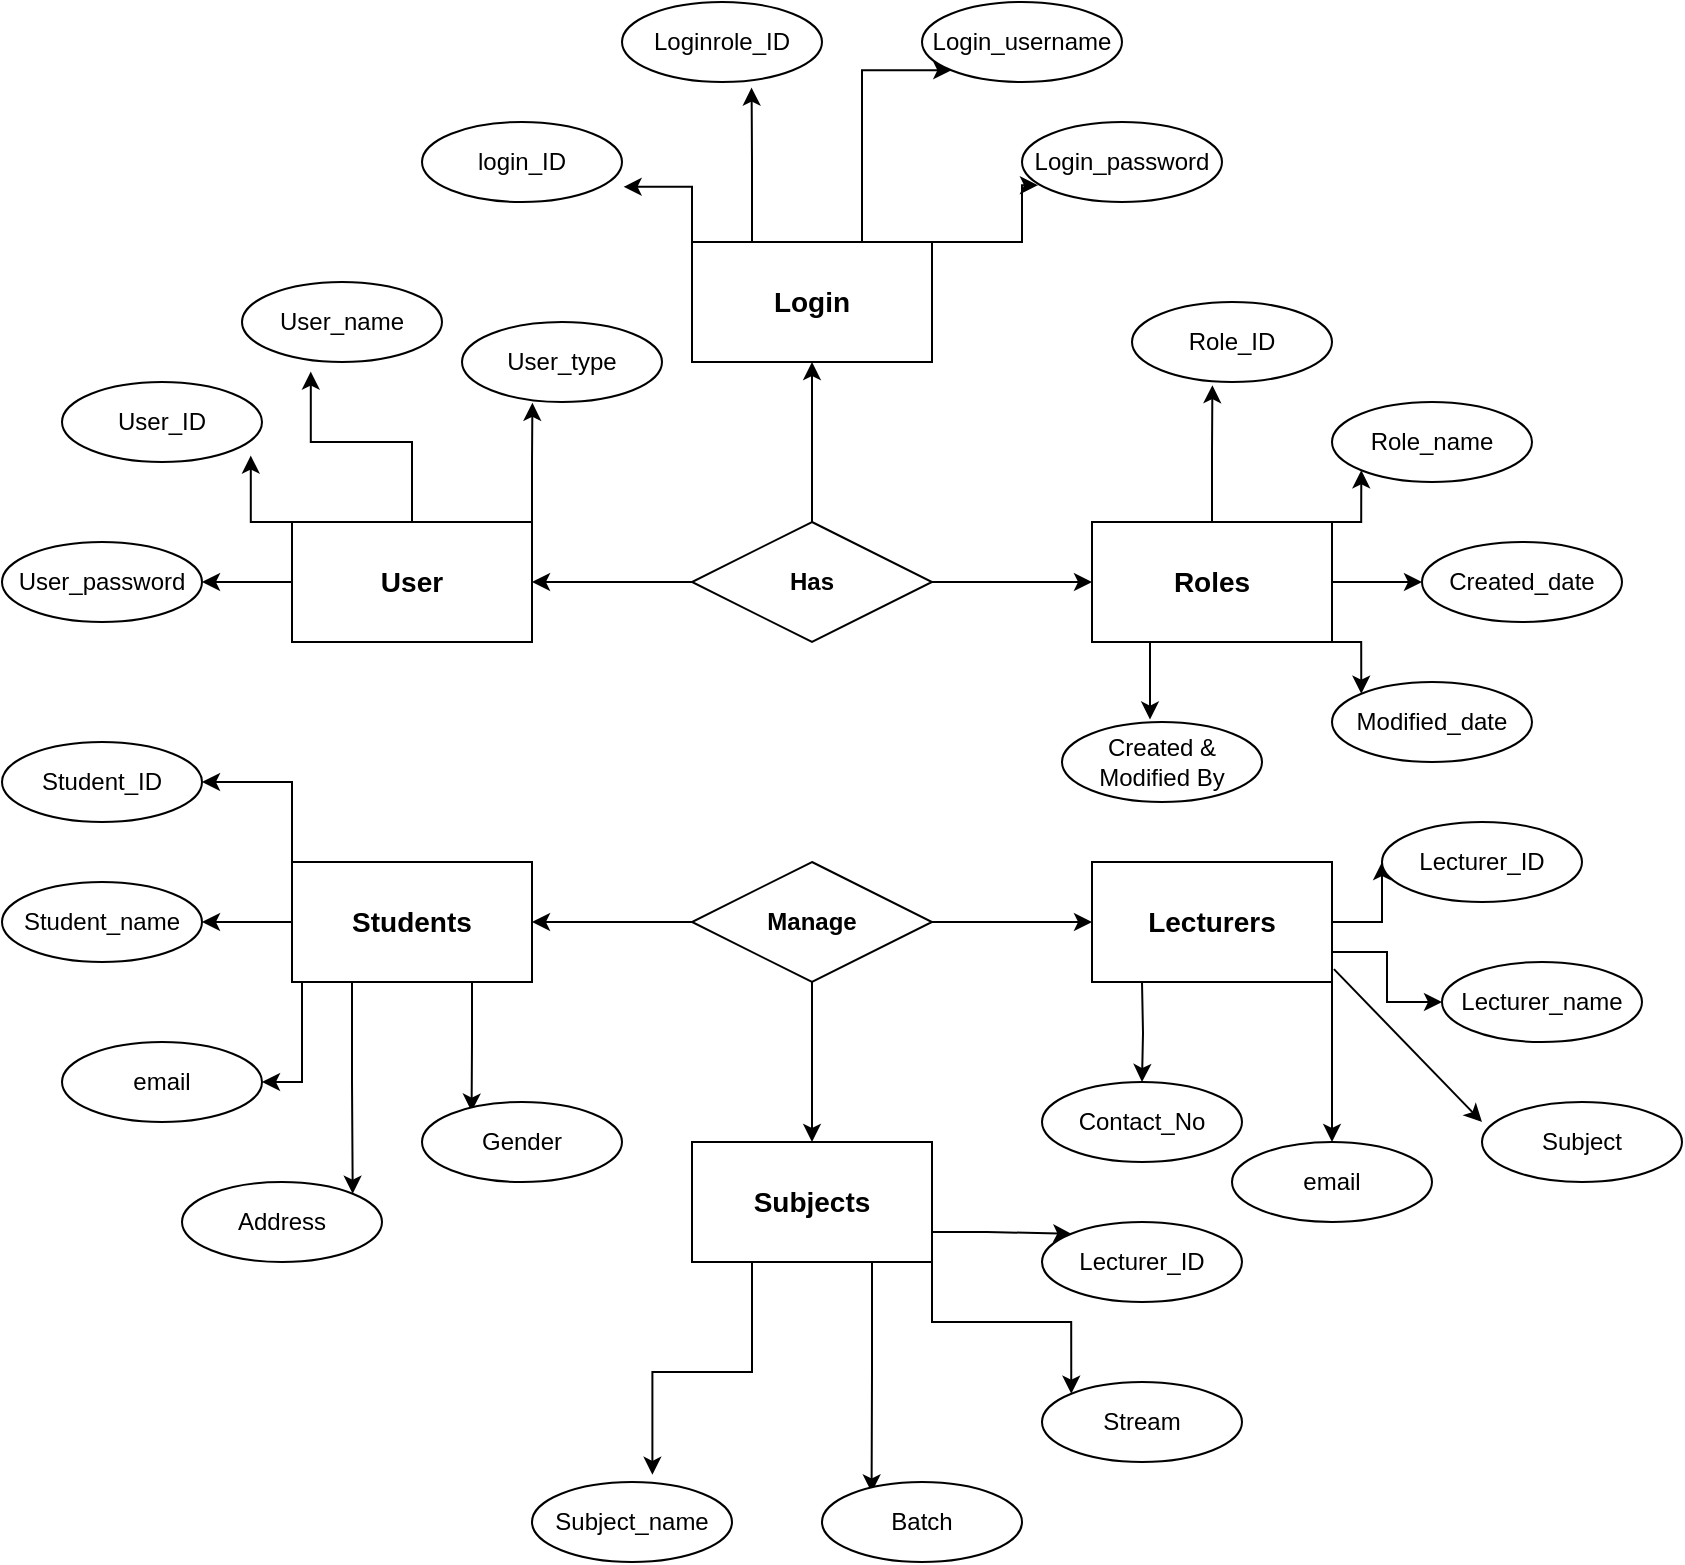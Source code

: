 <mxfile version="21.2.3" type="github">
  <diagram name="Page-1" id="LghN9MMnuIRJIbrRo8NU">
    <mxGraphModel dx="1615" dy="863" grid="1" gridSize="10" guides="1" tooltips="1" connect="1" arrows="1" fold="1" page="1" pageScale="1" pageWidth="850" pageHeight="1100" math="0" shadow="0">
      <root>
        <mxCell id="0" />
        <mxCell id="1" parent="0" />
        <mxCell id="dgKjXm959HExcuHi7f5n-16" value="" style="edgeStyle=orthogonalEdgeStyle;rounded=0;orthogonalLoop=1;jettySize=auto;html=1;" edge="1" parent="1" source="dgKjXm959HExcuHi7f5n-6" target="dgKjXm959HExcuHi7f5n-15">
          <mxGeometry relative="1" as="geometry" />
        </mxCell>
        <mxCell id="dgKjXm959HExcuHi7f5n-18" value="" style="edgeStyle=orthogonalEdgeStyle;rounded=0;orthogonalLoop=1;jettySize=auto;html=1;" edge="1" parent="1" source="dgKjXm959HExcuHi7f5n-6" target="dgKjXm959HExcuHi7f5n-17">
          <mxGeometry relative="1" as="geometry" />
        </mxCell>
        <mxCell id="dgKjXm959HExcuHi7f5n-20" value="" style="edgeStyle=orthogonalEdgeStyle;rounded=0;orthogonalLoop=1;jettySize=auto;html=1;" edge="1" parent="1" source="dgKjXm959HExcuHi7f5n-6" target="dgKjXm959HExcuHi7f5n-19">
          <mxGeometry relative="1" as="geometry" />
        </mxCell>
        <mxCell id="dgKjXm959HExcuHi7f5n-6" value="&lt;b&gt;Has&lt;/b&gt;" style="shape=rhombus;perimeter=rhombusPerimeter;whiteSpace=wrap;html=1;align=center;" vertex="1" parent="1">
          <mxGeometry x="405" y="300" width="120" height="60" as="geometry" />
        </mxCell>
        <mxCell id="dgKjXm959HExcuHi7f5n-10" value="" style="edgeStyle=orthogonalEdgeStyle;rounded=0;orthogonalLoop=1;jettySize=auto;html=1;" edge="1" parent="1" source="dgKjXm959HExcuHi7f5n-8" target="dgKjXm959HExcuHi7f5n-9">
          <mxGeometry relative="1" as="geometry" />
        </mxCell>
        <mxCell id="dgKjXm959HExcuHi7f5n-12" value="" style="edgeStyle=orthogonalEdgeStyle;rounded=0;orthogonalLoop=1;jettySize=auto;html=1;" edge="1" parent="1" source="dgKjXm959HExcuHi7f5n-8" target="dgKjXm959HExcuHi7f5n-11">
          <mxGeometry relative="1" as="geometry" />
        </mxCell>
        <mxCell id="dgKjXm959HExcuHi7f5n-14" value="" style="edgeStyle=orthogonalEdgeStyle;rounded=0;orthogonalLoop=1;jettySize=auto;html=1;" edge="1" parent="1" source="dgKjXm959HExcuHi7f5n-8" target="dgKjXm959HExcuHi7f5n-13">
          <mxGeometry relative="1" as="geometry" />
        </mxCell>
        <mxCell id="dgKjXm959HExcuHi7f5n-8" value="&lt;b&gt;Manage&lt;/b&gt;" style="shape=rhombus;perimeter=rhombusPerimeter;whiteSpace=wrap;html=1;align=center;" vertex="1" parent="1">
          <mxGeometry x="405" y="470" width="120" height="60" as="geometry" />
        </mxCell>
        <mxCell id="dgKjXm959HExcuHi7f5n-66" style="edgeStyle=orthogonalEdgeStyle;rounded=0;orthogonalLoop=1;jettySize=auto;html=1;exitX=1;exitY=0.5;exitDx=0;exitDy=0;entryX=0;entryY=0.5;entryDx=0;entryDy=0;" edge="1" parent="1" source="dgKjXm959HExcuHi7f5n-9" target="dgKjXm959HExcuHi7f5n-41">
          <mxGeometry relative="1" as="geometry" />
        </mxCell>
        <mxCell id="dgKjXm959HExcuHi7f5n-67" style="edgeStyle=orthogonalEdgeStyle;rounded=0;orthogonalLoop=1;jettySize=auto;html=1;exitX=1;exitY=1;exitDx=0;exitDy=0;" edge="1" parent="1" source="dgKjXm959HExcuHi7f5n-9" target="dgKjXm959HExcuHi7f5n-40">
          <mxGeometry relative="1" as="geometry" />
        </mxCell>
        <mxCell id="dgKjXm959HExcuHi7f5n-69" style="edgeStyle=orthogonalEdgeStyle;rounded=0;orthogonalLoop=1;jettySize=auto;html=1;entryX=0.5;entryY=0;entryDx=0;entryDy=0;" edge="1" parent="1" target="dgKjXm959HExcuHi7f5n-39">
          <mxGeometry relative="1" as="geometry">
            <mxPoint x="630" y="530" as="sourcePoint" />
          </mxGeometry>
        </mxCell>
        <mxCell id="dgKjXm959HExcuHi7f5n-77" style="edgeStyle=orthogonalEdgeStyle;rounded=0;orthogonalLoop=1;jettySize=auto;html=1;exitX=1;exitY=0.75;exitDx=0;exitDy=0;entryX=0;entryY=0.5;entryDx=0;entryDy=0;" edge="1" parent="1" source="dgKjXm959HExcuHi7f5n-9" target="dgKjXm959HExcuHi7f5n-76">
          <mxGeometry relative="1" as="geometry" />
        </mxCell>
        <mxCell id="dgKjXm959HExcuHi7f5n-9" value="&lt;font style=&quot;font-size: 14px;&quot;&gt;&lt;b&gt;Lecturers&lt;/b&gt;&lt;/font&gt;" style="whiteSpace=wrap;html=1;" vertex="1" parent="1">
          <mxGeometry x="605" y="470" width="120" height="60" as="geometry" />
        </mxCell>
        <mxCell id="dgKjXm959HExcuHi7f5n-61" style="edgeStyle=orthogonalEdgeStyle;rounded=0;orthogonalLoop=1;jettySize=auto;html=1;exitX=0;exitY=0;exitDx=0;exitDy=0;entryX=1;entryY=0.5;entryDx=0;entryDy=0;" edge="1" parent="1" source="dgKjXm959HExcuHi7f5n-11" target="dgKjXm959HExcuHi7f5n-34">
          <mxGeometry relative="1" as="geometry" />
        </mxCell>
        <mxCell id="dgKjXm959HExcuHi7f5n-62" style="edgeStyle=orthogonalEdgeStyle;rounded=0;orthogonalLoop=1;jettySize=auto;html=1;exitX=0;exitY=0.5;exitDx=0;exitDy=0;entryX=1;entryY=0.5;entryDx=0;entryDy=0;" edge="1" parent="1" source="dgKjXm959HExcuHi7f5n-11" target="dgKjXm959HExcuHi7f5n-35">
          <mxGeometry relative="1" as="geometry" />
        </mxCell>
        <mxCell id="dgKjXm959HExcuHi7f5n-63" style="edgeStyle=orthogonalEdgeStyle;rounded=0;orthogonalLoop=1;jettySize=auto;html=1;exitX=0;exitY=1;exitDx=0;exitDy=0;entryX=1;entryY=0.5;entryDx=0;entryDy=0;" edge="1" parent="1" source="dgKjXm959HExcuHi7f5n-11" target="dgKjXm959HExcuHi7f5n-36">
          <mxGeometry relative="1" as="geometry">
            <Array as="points">
              <mxPoint x="210" y="530" />
              <mxPoint x="210" y="580" />
            </Array>
          </mxGeometry>
        </mxCell>
        <mxCell id="dgKjXm959HExcuHi7f5n-64" style="edgeStyle=orthogonalEdgeStyle;rounded=0;orthogonalLoop=1;jettySize=auto;html=1;exitX=0.75;exitY=1;exitDx=0;exitDy=0;entryX=0.248;entryY=0.12;entryDx=0;entryDy=0;entryPerimeter=0;" edge="1" parent="1" source="dgKjXm959HExcuHi7f5n-11" target="dgKjXm959HExcuHi7f5n-38">
          <mxGeometry relative="1" as="geometry" />
        </mxCell>
        <mxCell id="dgKjXm959HExcuHi7f5n-65" style="edgeStyle=orthogonalEdgeStyle;rounded=0;orthogonalLoop=1;jettySize=auto;html=1;exitX=0.25;exitY=1;exitDx=0;exitDy=0;entryX=1;entryY=0;entryDx=0;entryDy=0;" edge="1" parent="1" source="dgKjXm959HExcuHi7f5n-11" target="dgKjXm959HExcuHi7f5n-37">
          <mxGeometry relative="1" as="geometry" />
        </mxCell>
        <mxCell id="dgKjXm959HExcuHi7f5n-11" value="&lt;font style=&quot;font-size: 14px;&quot;&gt;&lt;b&gt;Students&lt;/b&gt;&lt;/font&gt;" style="whiteSpace=wrap;html=1;" vertex="1" parent="1">
          <mxGeometry x="205" y="470" width="120" height="60" as="geometry" />
        </mxCell>
        <mxCell id="dgKjXm959HExcuHi7f5n-70" style="edgeStyle=orthogonalEdgeStyle;rounded=0;orthogonalLoop=1;jettySize=auto;html=1;exitX=1;exitY=0.75;exitDx=0;exitDy=0;entryX=0;entryY=0;entryDx=0;entryDy=0;" edge="1" parent="1" source="dgKjXm959HExcuHi7f5n-13" target="dgKjXm959HExcuHi7f5n-43">
          <mxGeometry relative="1" as="geometry" />
        </mxCell>
        <mxCell id="dgKjXm959HExcuHi7f5n-71" style="edgeStyle=orthogonalEdgeStyle;rounded=0;orthogonalLoop=1;jettySize=auto;html=1;exitX=1;exitY=1;exitDx=0;exitDy=0;entryX=0;entryY=0;entryDx=0;entryDy=0;" edge="1" parent="1" source="dgKjXm959HExcuHi7f5n-13" target="dgKjXm959HExcuHi7f5n-44">
          <mxGeometry relative="1" as="geometry" />
        </mxCell>
        <mxCell id="dgKjXm959HExcuHi7f5n-72" style="edgeStyle=orthogonalEdgeStyle;rounded=0;orthogonalLoop=1;jettySize=auto;html=1;exitX=0.25;exitY=1;exitDx=0;exitDy=0;entryX=0.602;entryY=-0.09;entryDx=0;entryDy=0;entryPerimeter=0;" edge="1" parent="1" source="dgKjXm959HExcuHi7f5n-13" target="dgKjXm959HExcuHi7f5n-42">
          <mxGeometry relative="1" as="geometry" />
        </mxCell>
        <mxCell id="dgKjXm959HExcuHi7f5n-73" style="edgeStyle=orthogonalEdgeStyle;rounded=0;orthogonalLoop=1;jettySize=auto;html=1;exitX=0.75;exitY=1;exitDx=0;exitDy=0;entryX=0.248;entryY=0.13;entryDx=0;entryDy=0;entryPerimeter=0;" edge="1" parent="1" source="dgKjXm959HExcuHi7f5n-13" target="dgKjXm959HExcuHi7f5n-45">
          <mxGeometry relative="1" as="geometry" />
        </mxCell>
        <mxCell id="dgKjXm959HExcuHi7f5n-13" value="&lt;font style=&quot;font-size: 14px;&quot;&gt;&lt;b&gt;Subjects&lt;/b&gt;&lt;/font&gt;" style="whiteSpace=wrap;html=1;" vertex="1" parent="1">
          <mxGeometry x="405" y="610" width="120" height="60" as="geometry" />
        </mxCell>
        <mxCell id="dgKjXm959HExcuHi7f5n-49" style="edgeStyle=orthogonalEdgeStyle;rounded=0;orthogonalLoop=1;jettySize=auto;html=1;exitX=0;exitY=0;exitDx=0;exitDy=0;entryX=1.008;entryY=0.81;entryDx=0;entryDy=0;entryPerimeter=0;" edge="1" parent="1" source="dgKjXm959HExcuHi7f5n-15" target="dgKjXm959HExcuHi7f5n-25">
          <mxGeometry relative="1" as="geometry" />
        </mxCell>
        <mxCell id="dgKjXm959HExcuHi7f5n-50" style="edgeStyle=orthogonalEdgeStyle;rounded=0;orthogonalLoop=1;jettySize=auto;html=1;exitX=0.25;exitY=0;exitDx=0;exitDy=0;entryX=0.648;entryY=1.07;entryDx=0;entryDy=0;entryPerimeter=0;" edge="1" parent="1" source="dgKjXm959HExcuHi7f5n-15" target="dgKjXm959HExcuHi7f5n-26">
          <mxGeometry relative="1" as="geometry" />
        </mxCell>
        <mxCell id="dgKjXm959HExcuHi7f5n-51" style="edgeStyle=orthogonalEdgeStyle;rounded=0;orthogonalLoop=1;jettySize=auto;html=1;exitX=0.5;exitY=0;exitDx=0;exitDy=0;entryX=0;entryY=1;entryDx=0;entryDy=0;" edge="1" parent="1" source="dgKjXm959HExcuHi7f5n-15" target="dgKjXm959HExcuHi7f5n-27">
          <mxGeometry relative="1" as="geometry">
            <Array as="points">
              <mxPoint x="490" y="160" />
              <mxPoint x="490" y="74" />
            </Array>
          </mxGeometry>
        </mxCell>
        <mxCell id="dgKjXm959HExcuHi7f5n-53" style="edgeStyle=orthogonalEdgeStyle;rounded=0;orthogonalLoop=1;jettySize=auto;html=1;exitX=1;exitY=0;exitDx=0;exitDy=0;entryX=0.08;entryY=0.79;entryDx=0;entryDy=0;entryPerimeter=0;" edge="1" parent="1" source="dgKjXm959HExcuHi7f5n-15" target="dgKjXm959HExcuHi7f5n-28">
          <mxGeometry relative="1" as="geometry">
            <Array as="points">
              <mxPoint x="570" y="160" />
              <mxPoint x="570" y="132" />
            </Array>
          </mxGeometry>
        </mxCell>
        <mxCell id="dgKjXm959HExcuHi7f5n-15" value="&lt;font style=&quot;font-size: 14px;&quot;&gt;&lt;b&gt;Login&lt;/b&gt;&lt;/font&gt;" style="whiteSpace=wrap;html=1;" vertex="1" parent="1">
          <mxGeometry x="405" y="160" width="120" height="60" as="geometry" />
        </mxCell>
        <mxCell id="dgKjXm959HExcuHi7f5n-54" style="edgeStyle=orthogonalEdgeStyle;rounded=0;orthogonalLoop=1;jettySize=auto;html=1;exitX=0.5;exitY=0;exitDx=0;exitDy=0;entryX=0.402;entryY=1.04;entryDx=0;entryDy=0;entryPerimeter=0;" edge="1" parent="1" source="dgKjXm959HExcuHi7f5n-17" target="dgKjXm959HExcuHi7f5n-29">
          <mxGeometry relative="1" as="geometry" />
        </mxCell>
        <mxCell id="dgKjXm959HExcuHi7f5n-56" style="edgeStyle=orthogonalEdgeStyle;rounded=0;orthogonalLoop=1;jettySize=auto;html=1;exitX=1;exitY=0;exitDx=0;exitDy=0;entryX=0;entryY=1;entryDx=0;entryDy=0;" edge="1" parent="1" source="dgKjXm959HExcuHi7f5n-17" target="dgKjXm959HExcuHi7f5n-30">
          <mxGeometry relative="1" as="geometry" />
        </mxCell>
        <mxCell id="dgKjXm959HExcuHi7f5n-57" style="edgeStyle=orthogonalEdgeStyle;rounded=0;orthogonalLoop=1;jettySize=auto;html=1;exitX=1;exitY=0.5;exitDx=0;exitDy=0;entryX=0;entryY=0.5;entryDx=0;entryDy=0;" edge="1" parent="1" source="dgKjXm959HExcuHi7f5n-17" target="dgKjXm959HExcuHi7f5n-31">
          <mxGeometry relative="1" as="geometry" />
        </mxCell>
        <mxCell id="dgKjXm959HExcuHi7f5n-58" style="edgeStyle=orthogonalEdgeStyle;rounded=0;orthogonalLoop=1;jettySize=auto;html=1;exitX=1;exitY=1;exitDx=0;exitDy=0;entryX=0;entryY=0;entryDx=0;entryDy=0;" edge="1" parent="1" source="dgKjXm959HExcuHi7f5n-17" target="dgKjXm959HExcuHi7f5n-32">
          <mxGeometry relative="1" as="geometry" />
        </mxCell>
        <mxCell id="dgKjXm959HExcuHi7f5n-59" style="edgeStyle=orthogonalEdgeStyle;rounded=0;orthogonalLoop=1;jettySize=auto;html=1;exitX=0.25;exitY=1;exitDx=0;exitDy=0;entryX=0.44;entryY=-0.03;entryDx=0;entryDy=0;entryPerimeter=0;" edge="1" parent="1" source="dgKjXm959HExcuHi7f5n-17" target="dgKjXm959HExcuHi7f5n-33">
          <mxGeometry relative="1" as="geometry" />
        </mxCell>
        <mxCell id="dgKjXm959HExcuHi7f5n-17" value="&lt;font style=&quot;font-size: 14px;&quot;&gt;&lt;b&gt;Roles&lt;/b&gt;&lt;/font&gt;" style="whiteSpace=wrap;html=1;" vertex="1" parent="1">
          <mxGeometry x="605" y="300" width="120" height="60" as="geometry" />
        </mxCell>
        <mxCell id="dgKjXm959HExcuHi7f5n-46" style="edgeStyle=orthogonalEdgeStyle;rounded=0;orthogonalLoop=1;jettySize=auto;html=1;exitX=0;exitY=0;exitDx=0;exitDy=0;entryX=0.944;entryY=0.92;entryDx=0;entryDy=0;entryPerimeter=0;" edge="1" parent="1" source="dgKjXm959HExcuHi7f5n-19" target="dgKjXm959HExcuHi7f5n-22">
          <mxGeometry relative="1" as="geometry" />
        </mxCell>
        <mxCell id="dgKjXm959HExcuHi7f5n-47" style="edgeStyle=orthogonalEdgeStyle;rounded=0;orthogonalLoop=1;jettySize=auto;html=1;exitX=0.5;exitY=0;exitDx=0;exitDy=0;entryX=0.344;entryY=1.12;entryDx=0;entryDy=0;entryPerimeter=0;" edge="1" parent="1" source="dgKjXm959HExcuHi7f5n-19" target="dgKjXm959HExcuHi7f5n-23">
          <mxGeometry relative="1" as="geometry" />
        </mxCell>
        <mxCell id="dgKjXm959HExcuHi7f5n-48" style="edgeStyle=orthogonalEdgeStyle;rounded=0;orthogonalLoop=1;jettySize=auto;html=1;exitX=0;exitY=0.5;exitDx=0;exitDy=0;entryX=1;entryY=0.5;entryDx=0;entryDy=0;" edge="1" parent="1" source="dgKjXm959HExcuHi7f5n-19" target="dgKjXm959HExcuHi7f5n-21">
          <mxGeometry relative="1" as="geometry" />
        </mxCell>
        <mxCell id="dgKjXm959HExcuHi7f5n-75" style="edgeStyle=orthogonalEdgeStyle;rounded=0;orthogonalLoop=1;jettySize=auto;html=1;exitX=1;exitY=0;exitDx=0;exitDy=0;entryX=0.352;entryY=1.01;entryDx=0;entryDy=0;entryPerimeter=0;" edge="1" parent="1" source="dgKjXm959HExcuHi7f5n-19" target="dgKjXm959HExcuHi7f5n-74">
          <mxGeometry relative="1" as="geometry" />
        </mxCell>
        <mxCell id="dgKjXm959HExcuHi7f5n-19" value="&lt;font style=&quot;font-size: 14px;&quot;&gt;&lt;b&gt;User&lt;/b&gt;&lt;/font&gt;" style="whiteSpace=wrap;html=1;" vertex="1" parent="1">
          <mxGeometry x="205" y="300" width="120" height="60" as="geometry" />
        </mxCell>
        <mxCell id="dgKjXm959HExcuHi7f5n-21" value="User_password" style="ellipse;whiteSpace=wrap;html=1;align=center;" vertex="1" parent="1">
          <mxGeometry x="60" y="310" width="100" height="40" as="geometry" />
        </mxCell>
        <mxCell id="dgKjXm959HExcuHi7f5n-22" value="User_ID" style="ellipse;whiteSpace=wrap;html=1;align=center;" vertex="1" parent="1">
          <mxGeometry x="90" y="230" width="100" height="40" as="geometry" />
        </mxCell>
        <mxCell id="dgKjXm959HExcuHi7f5n-23" value="User_name" style="ellipse;whiteSpace=wrap;html=1;align=center;" vertex="1" parent="1">
          <mxGeometry x="180" y="180" width="100" height="40" as="geometry" />
        </mxCell>
        <mxCell id="dgKjXm959HExcuHi7f5n-25" value="login_ID" style="ellipse;whiteSpace=wrap;html=1;align=center;" vertex="1" parent="1">
          <mxGeometry x="270" y="100" width="100" height="40" as="geometry" />
        </mxCell>
        <mxCell id="dgKjXm959HExcuHi7f5n-26" value="Loginrole_ID" style="ellipse;whiteSpace=wrap;html=1;align=center;" vertex="1" parent="1">
          <mxGeometry x="370" y="40" width="100" height="40" as="geometry" />
        </mxCell>
        <mxCell id="dgKjXm959HExcuHi7f5n-27" value="Login_username" style="ellipse;whiteSpace=wrap;html=1;align=center;" vertex="1" parent="1">
          <mxGeometry x="520" y="40" width="100" height="40" as="geometry" />
        </mxCell>
        <mxCell id="dgKjXm959HExcuHi7f5n-28" value="Login_password" style="ellipse;whiteSpace=wrap;html=1;align=center;" vertex="1" parent="1">
          <mxGeometry x="570" y="100" width="100" height="40" as="geometry" />
        </mxCell>
        <mxCell id="dgKjXm959HExcuHi7f5n-29" value="Role_ID" style="ellipse;whiteSpace=wrap;html=1;align=center;" vertex="1" parent="1">
          <mxGeometry x="625" y="190" width="100" height="40" as="geometry" />
        </mxCell>
        <mxCell id="dgKjXm959HExcuHi7f5n-30" value="Role_name" style="ellipse;whiteSpace=wrap;html=1;align=center;" vertex="1" parent="1">
          <mxGeometry x="725" y="240" width="100" height="40" as="geometry" />
        </mxCell>
        <mxCell id="dgKjXm959HExcuHi7f5n-31" value="Created_date" style="ellipse;whiteSpace=wrap;html=1;align=center;" vertex="1" parent="1">
          <mxGeometry x="770" y="310" width="100" height="40" as="geometry" />
        </mxCell>
        <mxCell id="dgKjXm959HExcuHi7f5n-32" value="Modified_date" style="ellipse;whiteSpace=wrap;html=1;align=center;" vertex="1" parent="1">
          <mxGeometry x="725" y="380" width="100" height="40" as="geometry" />
        </mxCell>
        <mxCell id="dgKjXm959HExcuHi7f5n-33" value="Created &amp;amp; Modified By" style="ellipse;whiteSpace=wrap;html=1;align=center;" vertex="1" parent="1">
          <mxGeometry x="590" y="400" width="100" height="40" as="geometry" />
        </mxCell>
        <mxCell id="dgKjXm959HExcuHi7f5n-34" value="Student_ID" style="ellipse;whiteSpace=wrap;html=1;align=center;" vertex="1" parent="1">
          <mxGeometry x="60" y="410" width="100" height="40" as="geometry" />
        </mxCell>
        <mxCell id="dgKjXm959HExcuHi7f5n-35" value="Student_name" style="ellipse;whiteSpace=wrap;html=1;align=center;" vertex="1" parent="1">
          <mxGeometry x="60" y="480" width="100" height="40" as="geometry" />
        </mxCell>
        <mxCell id="dgKjXm959HExcuHi7f5n-36" value="email" style="ellipse;whiteSpace=wrap;html=1;align=center;" vertex="1" parent="1">
          <mxGeometry x="90" y="560" width="100" height="40" as="geometry" />
        </mxCell>
        <mxCell id="dgKjXm959HExcuHi7f5n-37" value="Address" style="ellipse;whiteSpace=wrap;html=1;align=center;" vertex="1" parent="1">
          <mxGeometry x="150" y="630" width="100" height="40" as="geometry" />
        </mxCell>
        <mxCell id="dgKjXm959HExcuHi7f5n-38" value="Gender" style="ellipse;whiteSpace=wrap;html=1;align=center;" vertex="1" parent="1">
          <mxGeometry x="270" y="590" width="100" height="40" as="geometry" />
        </mxCell>
        <mxCell id="dgKjXm959HExcuHi7f5n-39" value="Contact_No" style="ellipse;whiteSpace=wrap;html=1;align=center;" vertex="1" parent="1">
          <mxGeometry x="580" y="580" width="100" height="40" as="geometry" />
        </mxCell>
        <mxCell id="dgKjXm959HExcuHi7f5n-40" value="email" style="ellipse;whiteSpace=wrap;html=1;align=center;" vertex="1" parent="1">
          <mxGeometry x="675" y="610" width="100" height="40" as="geometry" />
        </mxCell>
        <mxCell id="dgKjXm959HExcuHi7f5n-41" value="Lecturer_ID" style="ellipse;whiteSpace=wrap;html=1;align=center;" vertex="1" parent="1">
          <mxGeometry x="750" y="450" width="100" height="40" as="geometry" />
        </mxCell>
        <mxCell id="dgKjXm959HExcuHi7f5n-42" value="Subject_name" style="ellipse;whiteSpace=wrap;html=1;align=center;" vertex="1" parent="1">
          <mxGeometry x="325" y="780" width="100" height="40" as="geometry" />
        </mxCell>
        <mxCell id="dgKjXm959HExcuHi7f5n-43" value="Lecturer_ID" style="ellipse;whiteSpace=wrap;html=1;align=center;" vertex="1" parent="1">
          <mxGeometry x="580" y="650" width="100" height="40" as="geometry" />
        </mxCell>
        <mxCell id="dgKjXm959HExcuHi7f5n-44" value="Stream" style="ellipse;whiteSpace=wrap;html=1;align=center;" vertex="1" parent="1">
          <mxGeometry x="580" y="730" width="100" height="40" as="geometry" />
        </mxCell>
        <mxCell id="dgKjXm959HExcuHi7f5n-45" value="Batch" style="ellipse;whiteSpace=wrap;html=1;align=center;" vertex="1" parent="1">
          <mxGeometry x="470" y="780" width="100" height="40" as="geometry" />
        </mxCell>
        <mxCell id="dgKjXm959HExcuHi7f5n-74" value="User_type" style="ellipse;whiteSpace=wrap;html=1;align=center;" vertex="1" parent="1">
          <mxGeometry x="290" y="200" width="100" height="40" as="geometry" />
        </mxCell>
        <mxCell id="dgKjXm959HExcuHi7f5n-76" value="Lecturer_name" style="ellipse;whiteSpace=wrap;html=1;align=center;" vertex="1" parent="1">
          <mxGeometry x="780" y="520" width="100" height="40" as="geometry" />
        </mxCell>
        <mxCell id="dgKjXm959HExcuHi7f5n-78" value="Subject" style="ellipse;whiteSpace=wrap;html=1;align=center;" vertex="1" parent="1">
          <mxGeometry x="800" y="590" width="100" height="40" as="geometry" />
        </mxCell>
        <mxCell id="dgKjXm959HExcuHi7f5n-79" value="" style="endArrow=classic;html=1;rounded=0;exitX=1.008;exitY=0.893;exitDx=0;exitDy=0;entryX=0;entryY=0.25;entryDx=0;entryDy=0;entryPerimeter=0;exitPerimeter=0;" edge="1" parent="1" source="dgKjXm959HExcuHi7f5n-9" target="dgKjXm959HExcuHi7f5n-78">
          <mxGeometry width="50" height="50" relative="1" as="geometry">
            <mxPoint x="775" y="600" as="sourcePoint" />
            <mxPoint x="825" y="550" as="targetPoint" />
          </mxGeometry>
        </mxCell>
      </root>
    </mxGraphModel>
  </diagram>
</mxfile>
